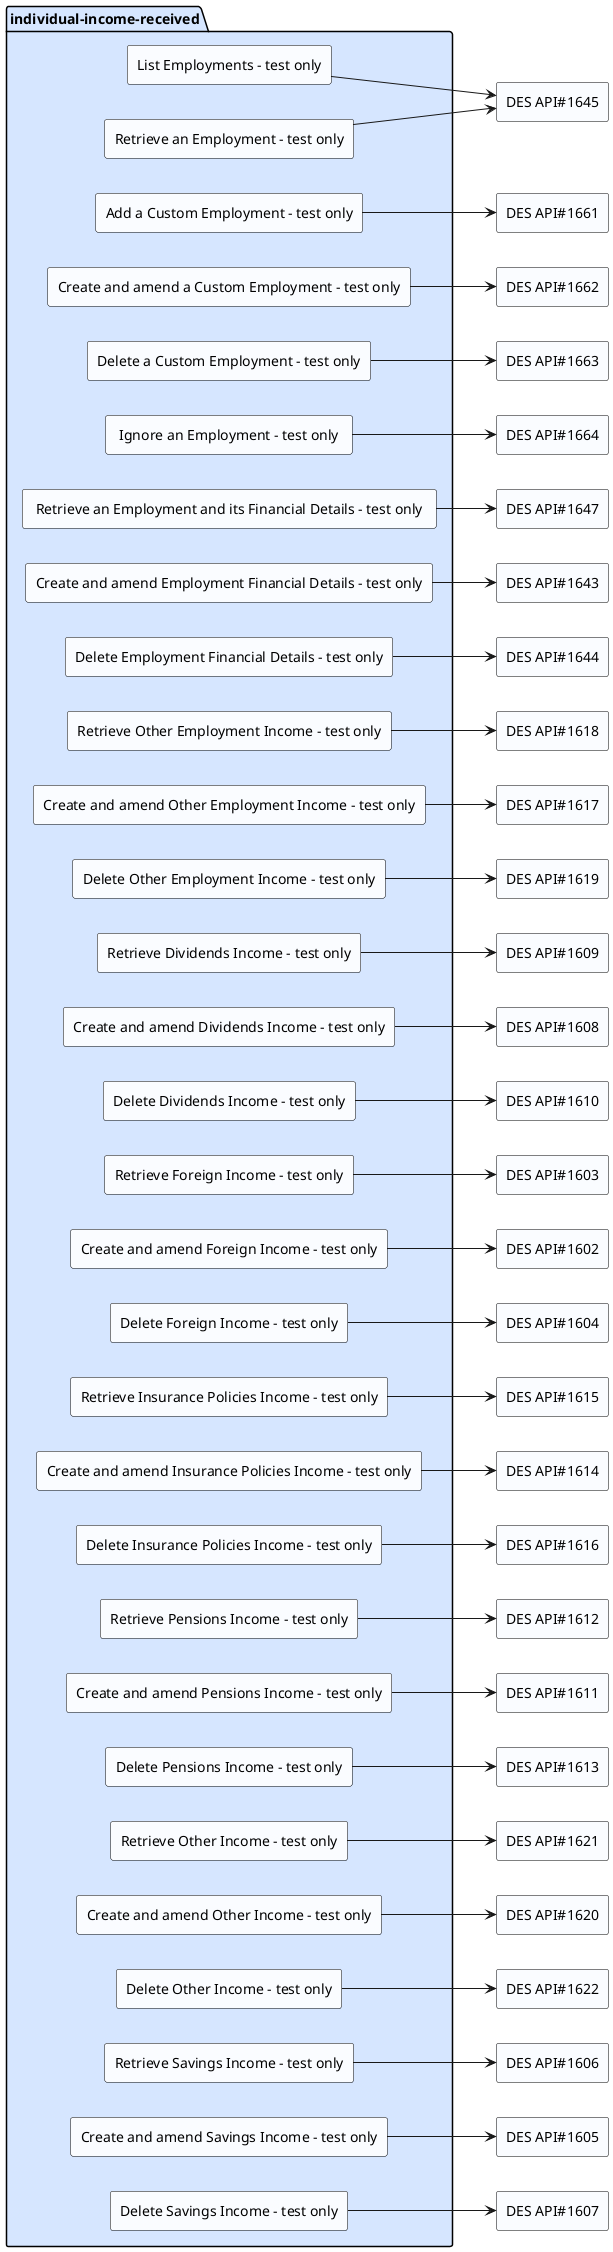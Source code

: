@startuml
skinparam componentStyle rectangle

left to right direction

skinparam component {
  BackgroundColor #fafcff
  BorderColor black
}

package "individual-income-received" #d6e6ff {
[List Employments - test only]
[Add a Custom Employment - test only]
[Retrieve an Employment - test only]
[Create and amend a Custom Employment - test only]
[Delete a Custom Employment - test only]
[ Ignore an Employment - test only ]
[ Retrieve an Employment and its Financial Details - test only ]
[Create and amend Employment Financial Details - test only]
[Delete Employment Financial Details - test only]
[Retrieve Other Employment Income - test only]
[Create and amend Other Employment Income - test only]
[Delete Other Employment Income - test only]
[Retrieve Dividends Income - test only]
[Create and amend Dividends Income - test only]
[Delete Dividends Income - test only]
[Retrieve Foreign Income - test only]
[Create and amend Foreign Income - test only]
[Delete Foreign Income - test only]
[Retrieve Insurance Policies Income - test only]
[Create and amend Insurance Policies Income - test only]
[Delete Insurance Policies Income - test only]
[Retrieve Pensions Income - test only]
[Create and amend Pensions Income - test only]
[Delete Pensions Income - test only]
[Retrieve Other Income - test only]
[Create and amend Other Income - test only]
[Delete Other Income - test only]
[Retrieve Savings Income - test only]
[Create and amend Savings Income - test only]
[Delete Savings Income - test only]
}

[List Employments - test only]-->[DES API#1645]
[Add a Custom Employment - test only]-->[DES API#1661]
[Retrieve an Employment - test only]-->[DES API#1645]
[Create and amend a Custom Employment - test only]-->[DES API#1662]
[Delete a Custom Employment - test only]-->[DES API#1663]
[ Ignore an Employment - test only ]-->[DES API#1664]
[ Retrieve an Employment and its Financial Details - test only ]-->[DES API#1647]
[Create and amend Employment Financial Details - test only]-->[DES API#1643]
[Delete Employment Financial Details - test only]-->[DES API#1644]
[Retrieve Other Employment Income - test only]-->[DES API#1618]
[Create and amend Other Employment Income - test only]-->[DES API#1617]
[Delete Other Employment Income - test only]-->[DES API#1619]
[Retrieve Dividends Income - test only]-->[DES API#1609]
[Create and amend Dividends Income - test only]-->[DES API#1608]
[Delete Dividends Income - test only]-->[DES API#1610]
[Retrieve Foreign Income - test only]-->[DES API#1603]
[Create and amend Foreign Income - test only]-->[DES API#1602]
[Delete Foreign Income - test only]-->[DES API#1604]
[Retrieve Insurance Policies Income - test only]-->[DES API#1615]
[Create and amend Insurance Policies Income - test only]-->[DES API#1614]
[Delete Insurance Policies Income - test only]-->[DES API#1616]
[Retrieve Pensions Income - test only]-->[DES API#1612]
[Create and amend Pensions Income - test only]-->[DES API#1611]
[Delete Pensions Income - test only]-->[DES API#1613]
[Retrieve Other Income - test only]-->[DES API#1621]
[Create and amend Other Income - test only]-->[DES API#1620]
[Delete Other Income - test only]-->[DES API#1622]
[Retrieve Savings Income - test only]-->[DES API#1606]
[Create and amend Savings Income - test only]-->[DES API#1605]
[Delete Savings Income - test only]-->[DES API#1607]

@enduml